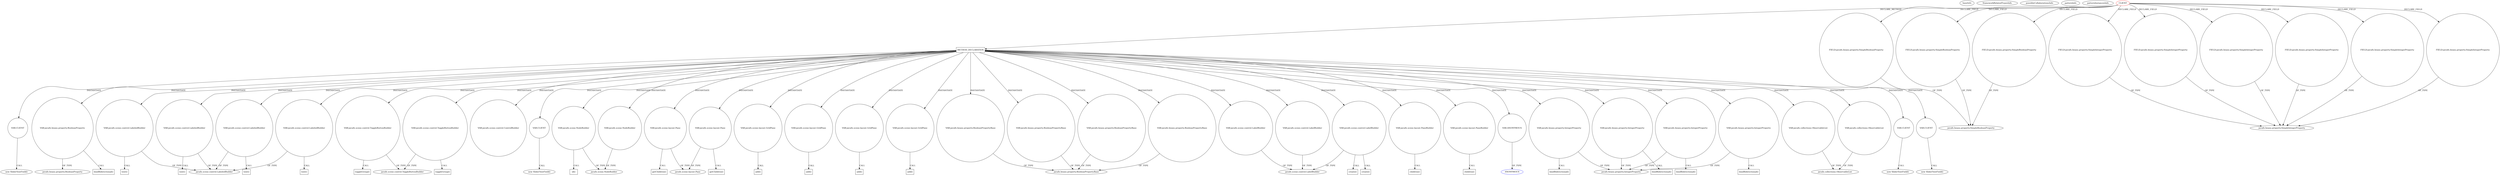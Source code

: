 digraph {
baseInfo[graphId=2588,category="pattern",isAnonymous=false,possibleRelation=false]
frameworkRelatedTypesInfo[]
possibleCollaborationsInfo[]
patternInfo[frequency=2.0,patternRootClient=0]
patternInstancesInfo[0="SaiPradeepDandem-javafx2-gradient-builder~/SaiPradeepDandem-javafx2-gradient-builder/javafx2-gradient-builder-master/src/main/java/com/javafx/gradientbuilder/application/RadialSettingsLayout.java~RadialSettingsLayout~1170",1="SaiPradeepDandem-javafx2-gradient-builder~/SaiPradeepDandem-javafx2-gradient-builder/javafx2-gradient-builder-master/src/main/java/com/javafx/gradientbuilder/application/LinearSettingsLayout.java~LinearSettingsLayout~1172"]
455[label="new SliderTextField()",vertexType="CONSTRUCTOR_CALL",isFrameworkType=false]
456[label="VAR:CLIENT",vertexType="VARIABLE_EXPRESION",isFrameworkType=false,shape=circle]
317[label="METHOD_DECLARATION",vertexType="CLIENT_METHOD_DECLARATION",isFrameworkType=false,shape=box]
0[label="CLIENT",vertexType="ROOT_CLIENT_CLASS_DECLARATION",isFrameworkType=false,color=red]
353[label="VAR:javafx.scene.NodeBuilder",vertexType="VARIABLE_EXPRESION",isFrameworkType=false,shape=circle]
338[label="VAR:javafx.scene.NodeBuilder",vertexType="VARIABLE_EXPRESION",isFrameworkType=false,shape=circle]
556[label="VAR:javafx.scene.layout.Pane",vertexType="VARIABLE_EXPRESION",isFrameworkType=false,shape=circle]
475[label="VAR:javafx.scene.layout.Pane",vertexType="VARIABLE_EXPRESION",isFrameworkType=false,shape=circle]
390[label="VAR:javafx.scene.layout.GridPane",vertexType="VARIABLE_EXPRESION",isFrameworkType=false,shape=circle]
584[label="VAR:javafx.scene.layout.GridPane",vertexType="VARIABLE_EXPRESION",isFrameworkType=false,shape=circle]
399[label="VAR:javafx.scene.layout.GridPane",vertexType="VARIABLE_EXPRESION",isFrameworkType=false,shape=circle]
393[label="VAR:javafx.scene.layout.GridPane",vertexType="VARIABLE_EXPRESION",isFrameworkType=false,shape=circle]
458[label="VAR:javafx.beans.property.BooleanPropertyBase",vertexType="VARIABLE_EXPRESION",isFrameworkType=false,shape=circle]
514[label="VAR:javafx.beans.property.BooleanPropertyBase",vertexType="VARIABLE_EXPRESION",isFrameworkType=false,shape=circle]
539[label="VAR:javafx.beans.property.BooleanPropertyBase",vertexType="VARIABLE_EXPRESION",isFrameworkType=false,shape=circle]
433[label="VAR:javafx.beans.property.BooleanPropertyBase",vertexType="VARIABLE_EXPRESION",isFrameworkType=false,shape=circle]
20[label="FIELD:javafx.beans.property.SimpleBooleanProperty",vertexType="FIELD_DECLARATION",isFrameworkType=false,shape=circle]
18[label="FIELD:javafx.beans.property.SimpleBooleanProperty",vertexType="FIELD_DECLARATION",isFrameworkType=false,shape=circle]
22[label="FIELD:javafx.beans.property.SimpleBooleanProperty",vertexType="FIELD_DECLARATION",isFrameworkType=false,shape=circle]
525[label="VAR:javafx.scene.control.LabelBuilder",vertexType="VARIABLE_EXPRESION",isFrameworkType=false,shape=circle]
426[label="VAR:javafx.scene.control.LabelBuilder",vertexType="VARIABLE_EXPRESION",isFrameworkType=false,shape=circle]
444[label="VAR:javafx.scene.control.LabelBuilder",vertexType="VARIABLE_EXPRESION",isFrameworkType=false,shape=circle]
585[label="add()",vertexType="INSIDE_CALL",isFrameworkType=false,shape=box]
391[label="add()",vertexType="INSIDE_CALL",isFrameworkType=false,shape=box]
400[label="add()",vertexType="INSIDE_CALL",isFrameworkType=false,shape=box]
394[label="add()",vertexType="INSIDE_CALL",isFrameworkType=false,shape=box]
573[label="VAR:javafx.scene.layout.PaneBuilder",vertexType="VARIABLE_EXPRESION",isFrameworkType=false,shape=circle]
574[label="children()",vertexType="INSIDE_CALL",isFrameworkType=false,shape=box]
562[label="VAR:javafx.scene.layout.PaneBuilder",vertexType="VARIABLE_EXPRESION",isFrameworkType=false,shape=circle]
563[label="children()",vertexType="INSIDE_CALL",isFrameworkType=false,shape=box]
387[label="VAR:ANONYMOUS",vertexType="VARIABLE_EXPRESION",isFrameworkType=false,shape=circle]
90[label="javafx.scene.NodeBuilder",vertexType="FRAMEWORK_CLASS_TYPE",isFrameworkType=false]
123[label="javafx.scene.layout.Pane",vertexType="FRAMEWORK_CLASS_TYPE",isFrameworkType=false]
354[label="id()",vertexType="INSIDE_CALL",isFrameworkType=false,shape=box]
466[label="VAR:javafx.beans.property.IntegerProperty",vertexType="VARIABLE_EXPRESION",isFrameworkType=false,shape=circle]
443[label="javafx.beans.property.IntegerProperty",vertexType="FRAMEWORK_CLASS_TYPE",isFrameworkType=false]
467[label="bindBidirectional()",vertexType="INSIDE_CALL",isFrameworkType=false,shape=box]
522[label="VAR:javafx.beans.property.IntegerProperty",vertexType="VARIABLE_EXPRESION",isFrameworkType=false,shape=circle]
523[label="bindBidirectional()",vertexType="INSIDE_CALL",isFrameworkType=false,shape=box]
547[label="VAR:javafx.beans.property.IntegerProperty",vertexType="VARIABLE_EXPRESION",isFrameworkType=false,shape=circle]
548[label="bindBidirectional()",vertexType="INSIDE_CALL",isFrameworkType=false,shape=box]
441[label="VAR:javafx.beans.property.IntegerProperty",vertexType="VARIABLE_EXPRESION",isFrameworkType=false,shape=circle]
442[label="bindBidirectional()",vertexType="INSIDE_CALL",isFrameworkType=false,shape=box]
472[label="VAR:javafx.collections.ObservableList",vertexType="VARIABLE_EXPRESION",isFrameworkType=false,shape=circle]
553[label="VAR:javafx.collections.ObservableList",vertexType="VARIABLE_EXPRESION",isFrameworkType=false,shape=circle]
40[label="FIELD:javafx.beans.property.SimpleIntegerProperty",vertexType="FIELD_DECLARATION",isFrameworkType=false,shape=circle]
38[label="FIELD:javafx.beans.property.SimpleIntegerProperty",vertexType="FIELD_DECLARATION",isFrameworkType=false,shape=circle]
10[label="FIELD:javafx.beans.property.SimpleIntegerProperty",vertexType="FIELD_DECLARATION",isFrameworkType=false,shape=circle]
14[label="FIELD:javafx.beans.property.SimpleIntegerProperty",vertexType="FIELD_DECLARATION",isFrameworkType=false,shape=circle]
12[label="FIELD:javafx.beans.property.SimpleIntegerProperty",vertexType="FIELD_DECLARATION",isFrameworkType=false,shape=circle]
8[label="FIELD:javafx.beans.property.SimpleIntegerProperty",vertexType="FIELD_DECLARATION",isFrameworkType=false,shape=circle]
147[label="javafx.beans.property.BooleanPropertyBase",vertexType="FRAMEWORK_CLASS_TYPE",isFrameworkType=false]
19[label="javafx.beans.property.SimpleBooleanProperty",vertexType="FRAMEWORK_CLASS_TYPE",isFrameworkType=false]
388[label="ANONYMOUS",vertexType="REFERENCE_ANONYMOUS_DECLARATION",isFrameworkType=false,color=blue]
87[label="javafx.scene.control.LabelBuilder",vertexType="FRAMEWORK_CLASS_TYPE",isFrameworkType=false]
430[label="VAR:CLIENT",vertexType="VARIABLE_EXPRESION",isFrameworkType=false,shape=circle]
512[label="VAR:CLIENT",vertexType="VARIABLE_EXPRESION",isFrameworkType=false,shape=circle]
537[label="VAR:CLIENT",vertexType="VARIABLE_EXPRESION",isFrameworkType=false,shape=circle]
120[label="javafx.collections.ObservableList",vertexType="FRAMEWORK_INTERFACE_TYPE",isFrameworkType=false]
9[label="javafx.beans.property.SimpleIntegerProperty",vertexType="FRAMEWORK_CLASS_TYPE",isFrameworkType=false]
536[label="new SliderTextField()",vertexType="CONSTRUCTOR_CALL",isFrameworkType=false]
429[label="new SliderTextField()",vertexType="CONSTRUCTOR_CALL",isFrameworkType=false]
511[label="new SliderTextField()",vertexType="CONSTRUCTOR_CALL",isFrameworkType=false]
535[label="create()",vertexType="INSIDE_CALL",isFrameworkType=false,shape=box]
321[label="VAR:javafx.beans.property.BooleanProperty",vertexType="VARIABLE_EXPRESION",isFrameworkType=false,shape=circle]
322[label="bindBidirectional()",vertexType="INSIDE_CALL",isFrameworkType=false,shape=box]
175[label="javafx.beans.property.BooleanProperty",vertexType="FRAMEWORK_CLASS_TYPE",isFrameworkType=false]
510[label="create()",vertexType="INSIDE_CALL",isFrameworkType=false,shape=box]
557[label="getChildren()",vertexType="INSIDE_CALL",isFrameworkType=false,shape=box]
476[label="getChildren()",vertexType="INSIDE_CALL",isFrameworkType=false,shape=box]
450[label="VAR:javafx.scene.control.LabeledBuilder",vertexType="VARIABLE_EXPRESION",isFrameworkType=false,shape=circle]
93[label="javafx.scene.control.LabeledBuilder",vertexType="FRAMEWORK_CLASS_TYPE",isFrameworkType=false]
451[label="text()",vertexType="INSIDE_CALL",isFrameworkType=false,shape=box]
506[label="VAR:javafx.scene.control.LabeledBuilder",vertexType="VARIABLE_EXPRESION",isFrameworkType=false,shape=circle]
507[label="text()",vertexType="INSIDE_CALL",isFrameworkType=false,shape=box]
350[label="VAR:javafx.scene.control.LabeledBuilder",vertexType="VARIABLE_EXPRESION",isFrameworkType=false,shape=circle]
351[label="text()",vertexType="INSIDE_CALL",isFrameworkType=false,shape=box]
347[label="VAR:javafx.scene.control.ToggleButtonBuilder",vertexType="VARIABLE_EXPRESION",isFrameworkType=false,shape=circle]
334[label="javafx.scene.control.ToggleButtonBuilder",vertexType="FRAMEWORK_CLASS_TYPE",isFrameworkType=false]
348[label="toggleGroup()",vertexType="INSIDE_CALL",isFrameworkType=false,shape=box]
332[label="VAR:javafx.scene.control.ToggleButtonBuilder",vertexType="VARIABLE_EXPRESION",isFrameworkType=false,shape=circle]
333[label="toggleGroup()",vertexType="INSIDE_CALL",isFrameworkType=false,shape=box]
335[label="VAR:javafx.scene.control.LabeledBuilder",vertexType="VARIABLE_EXPRESION",isFrameworkType=false,shape=circle]
336[label="text()",vertexType="INSIDE_CALL",isFrameworkType=false,shape=box]
503[label="VAR:javafx.scene.control.ControlBuilder",vertexType="VARIABLE_EXPRESION",isFrameworkType=false,shape=circle]
0->14[label="DECLARE_FIELD"]
547->443[label="OF_TYPE"]
317->522[label="INSTANTIATE"]
556->557[label="CALL"]
317->466[label="INSTANTIATE"]
321->175[label="OF_TYPE"]
393->394[label="CALL"]
317->347[label="INSTANTIATE"]
317->335[label="INSTANTIATE"]
317->537[label="INSTANTIATE"]
317->458[label="INSTANTIATE"]
10->9[label="OF_TYPE"]
426->535[label="CALL"]
472->120[label="OF_TYPE"]
0->317[label="DECLARE_METHOD"]
444->87[label="OF_TYPE"]
335->336[label="CALL"]
0->10[label="DECLARE_FIELD"]
475->123[label="OF_TYPE"]
317->350[label="INSTANTIATE"]
584->585[label="CALL"]
40->9[label="OF_TYPE"]
317->430[label="INSTANTIATE"]
458->147[label="OF_TYPE"]
317->553[label="INSTANTIATE"]
335->93[label="OF_TYPE"]
553->120[label="OF_TYPE"]
317->399[label="INSTANTIATE"]
317->456[label="INSTANTIATE"]
347->334[label="OF_TYPE"]
350->93[label="OF_TYPE"]
338->90[label="OF_TYPE"]
441->442[label="CALL"]
317->387[label="INSTANTIATE"]
317->556[label="INSTANTIATE"]
8->9[label="OF_TYPE"]
387->388[label="OF_TYPE"]
350->351[label="CALL"]
317->547[label="INSTANTIATE"]
506->507[label="CALL"]
466->443[label="OF_TYPE"]
456->455[label="CALL"]
0->38[label="DECLARE_FIELD"]
433->147[label="OF_TYPE"]
556->123[label="OF_TYPE"]
426->87[label="OF_TYPE"]
547->548[label="CALL"]
353->90[label="OF_TYPE"]
512->511[label="CALL"]
317->503[label="INSTANTIATE"]
317->433[label="INSTANTIATE"]
450->451[label="CALL"]
317->450[label="INSTANTIATE"]
514->147[label="OF_TYPE"]
0->22[label="DECLARE_FIELD"]
22->19[label="OF_TYPE"]
441->443[label="OF_TYPE"]
390->391[label="CALL"]
537->536[label="CALL"]
522->523[label="CALL"]
317->506[label="INSTANTIATE"]
347->348[label="CALL"]
317->441[label="INSTANTIATE"]
317->426[label="INSTANTIATE"]
317->393[label="INSTANTIATE"]
38->9[label="OF_TYPE"]
0->20[label="DECLARE_FIELD"]
317->475[label="INSTANTIATE"]
475->476[label="CALL"]
573->574[label="CALL"]
317->472[label="INSTANTIATE"]
353->354[label="CALL"]
0->40[label="DECLARE_FIELD"]
317->514[label="INSTANTIATE"]
332->334[label="OF_TYPE"]
321->322[label="CALL"]
317->390[label="INSTANTIATE"]
0->18[label="DECLARE_FIELD"]
332->333[label="CALL"]
539->147[label="OF_TYPE"]
450->93[label="OF_TYPE"]
0->8[label="DECLARE_FIELD"]
522->443[label="OF_TYPE"]
317->353[label="INSTANTIATE"]
12->9[label="OF_TYPE"]
0->12[label="DECLARE_FIELD"]
426->510[label="CALL"]
525->87[label="OF_TYPE"]
317->512[label="INSTANTIATE"]
317->562[label="INSTANTIATE"]
18->19[label="OF_TYPE"]
317->338[label="INSTANTIATE"]
317->444[label="INSTANTIATE"]
14->9[label="OF_TYPE"]
20->19[label="OF_TYPE"]
562->563[label="CALL"]
317->525[label="INSTANTIATE"]
506->93[label="OF_TYPE"]
317->573[label="INSTANTIATE"]
317->321[label="INSTANTIATE"]
317->584[label="INSTANTIATE"]
399->400[label="CALL"]
430->429[label="CALL"]
317->332[label="INSTANTIATE"]
466->467[label="CALL"]
317->539[label="INSTANTIATE"]
}
